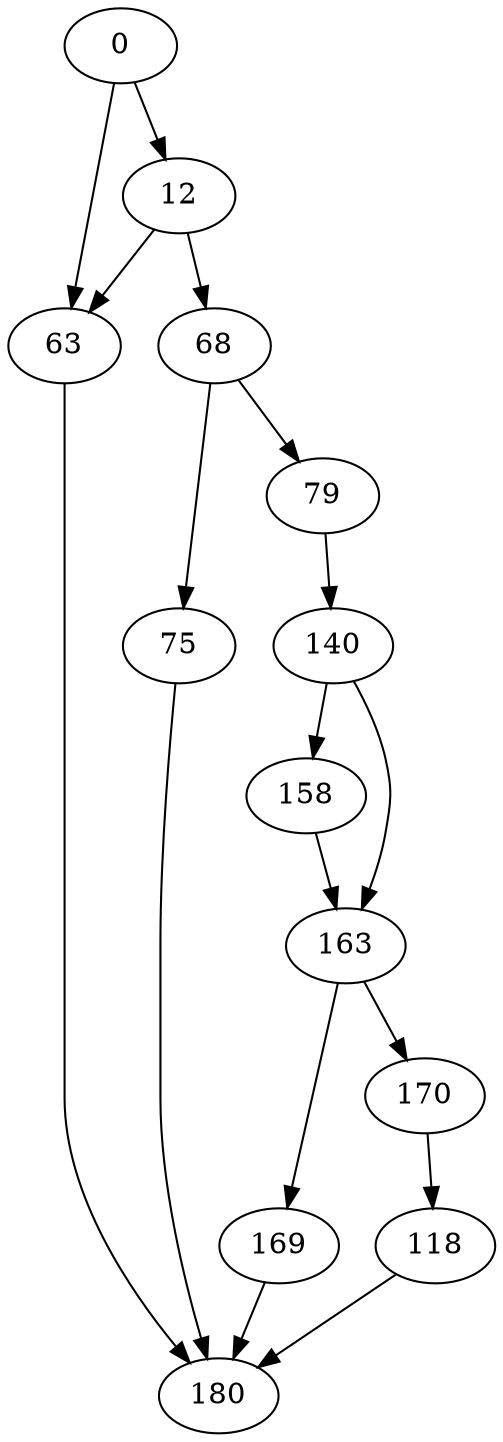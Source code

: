 digraph {
	0 [label=0]
	12 [label=12]
	63 [label=63]
	68 [label=68]
	75 [label=75]
	79 [label=79]
	118 [label=118]
	140 [label=140]
	158 [label=158]
	163 [label=163]
	169 [label=169]
	170 [label=170]
	180 [label=180]
	0 -> 12
	0 -> 63
	12 -> 68
	12 -> 63
	63 -> 180
	68 -> 75
	68 -> 79
	75 -> 180
	79 -> 140
	118 -> 180
	140 -> 163
	140 -> 158
	158 -> 163
	163 -> 169
	163 -> 170
	169 -> 180
	170 -> 118
}
